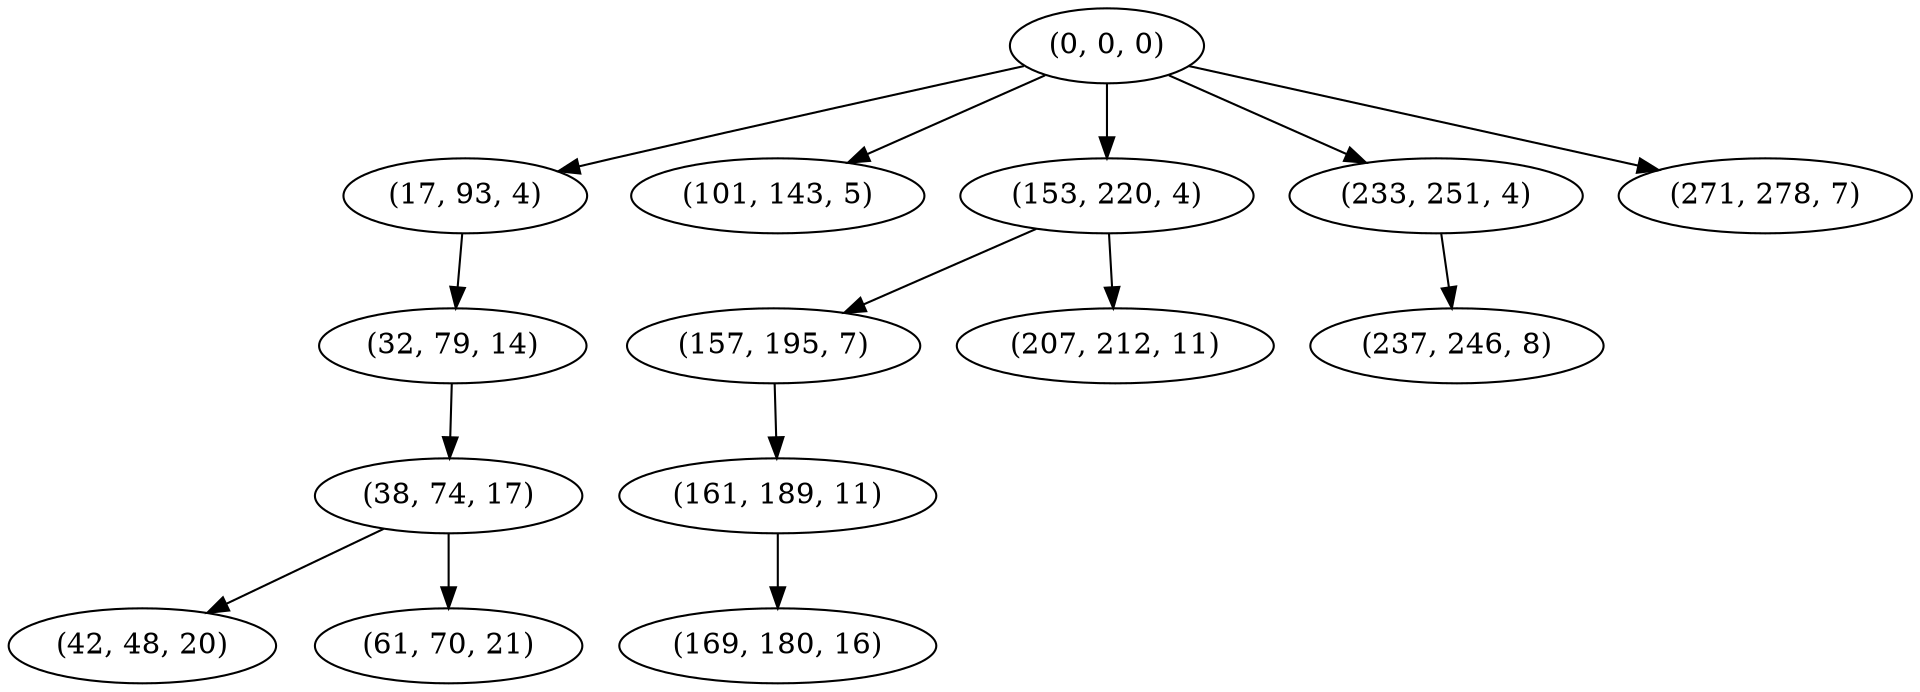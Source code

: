digraph tree {
    "(0, 0, 0)";
    "(17, 93, 4)";
    "(32, 79, 14)";
    "(38, 74, 17)";
    "(42, 48, 20)";
    "(61, 70, 21)";
    "(101, 143, 5)";
    "(153, 220, 4)";
    "(157, 195, 7)";
    "(161, 189, 11)";
    "(169, 180, 16)";
    "(207, 212, 11)";
    "(233, 251, 4)";
    "(237, 246, 8)";
    "(271, 278, 7)";
    "(0, 0, 0)" -> "(17, 93, 4)";
    "(0, 0, 0)" -> "(101, 143, 5)";
    "(0, 0, 0)" -> "(153, 220, 4)";
    "(0, 0, 0)" -> "(233, 251, 4)";
    "(0, 0, 0)" -> "(271, 278, 7)";
    "(17, 93, 4)" -> "(32, 79, 14)";
    "(32, 79, 14)" -> "(38, 74, 17)";
    "(38, 74, 17)" -> "(42, 48, 20)";
    "(38, 74, 17)" -> "(61, 70, 21)";
    "(153, 220, 4)" -> "(157, 195, 7)";
    "(153, 220, 4)" -> "(207, 212, 11)";
    "(157, 195, 7)" -> "(161, 189, 11)";
    "(161, 189, 11)" -> "(169, 180, 16)";
    "(233, 251, 4)" -> "(237, 246, 8)";
}
